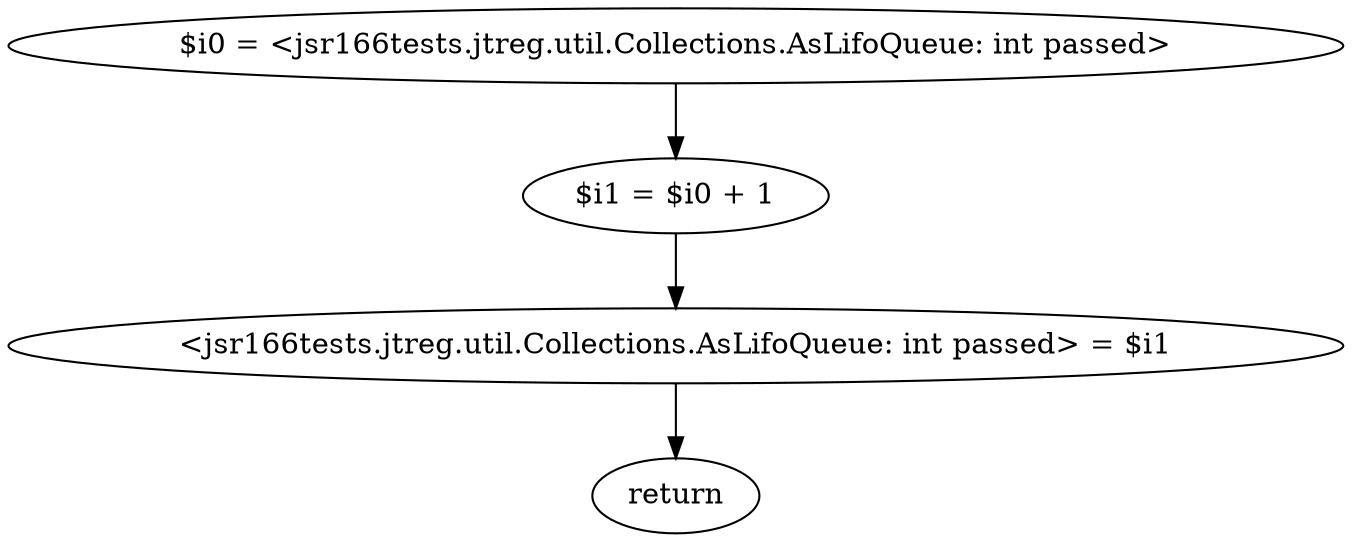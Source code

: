 digraph "unitGraph" {
    "$i0 = <jsr166tests.jtreg.util.Collections.AsLifoQueue: int passed>"
    "$i1 = $i0 + 1"
    "<jsr166tests.jtreg.util.Collections.AsLifoQueue: int passed> = $i1"
    "return"
    "$i0 = <jsr166tests.jtreg.util.Collections.AsLifoQueue: int passed>"->"$i1 = $i0 + 1";
    "$i1 = $i0 + 1"->"<jsr166tests.jtreg.util.Collections.AsLifoQueue: int passed> = $i1";
    "<jsr166tests.jtreg.util.Collections.AsLifoQueue: int passed> = $i1"->"return";
}
